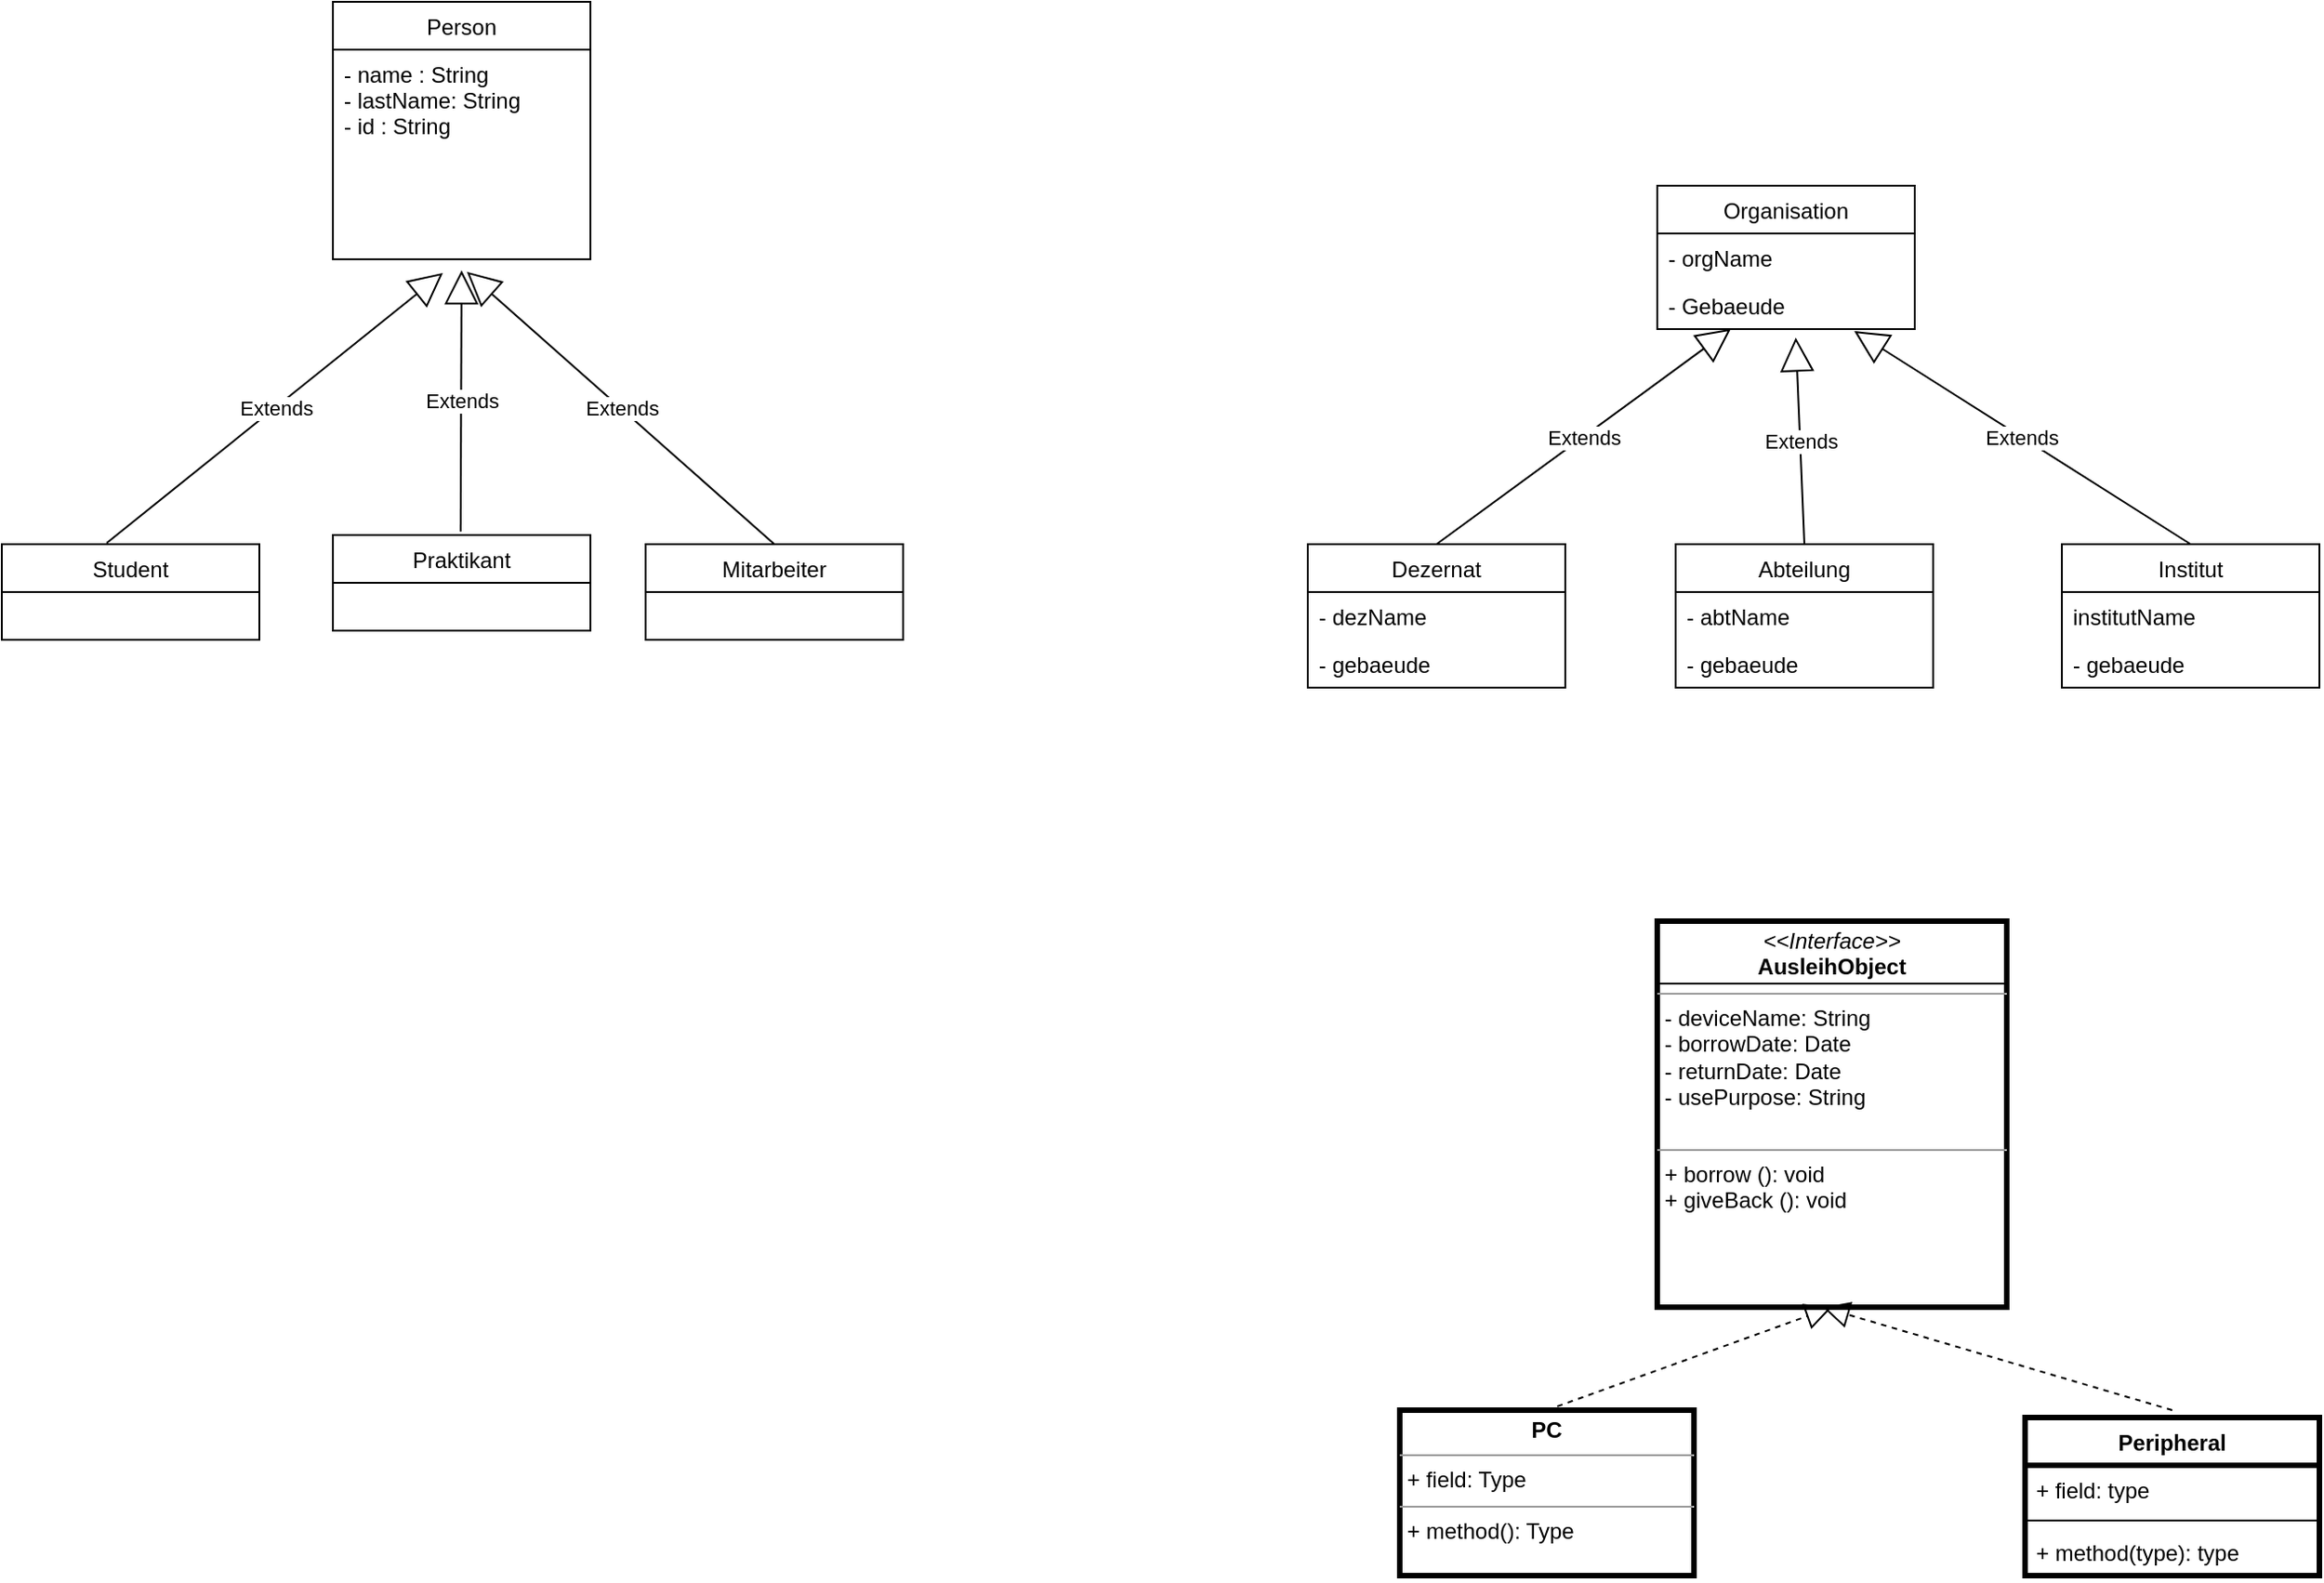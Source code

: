 <mxfile version="14.3.2" type="github">
  <diagram id="WPbqoAnaU2J0kOiB-rKB" name="Page-1">
    <mxGraphModel dx="925" dy="612" grid="1" gridSize="10" guides="1" tooltips="1" connect="1" arrows="1" fold="1" page="1" pageScale="1" pageWidth="827" pageHeight="1169" math="0" shadow="0">
      <root>
        <mxCell id="0" />
        <mxCell id="1" parent="0" />
        <mxCell id="PbquLr2xbKYXp6guB9dM-1" value="Person" style="swimlane;fontStyle=0;childLayout=stackLayout;horizontal=1;startSize=26;fillColor=none;horizontalStack=0;resizeParent=1;resizeParentMax=0;resizeLast=0;collapsible=1;marginBottom=0;" vertex="1" parent="1">
          <mxGeometry x="290" y="210" width="140" height="140" as="geometry" />
        </mxCell>
        <mxCell id="PbquLr2xbKYXp6guB9dM-2" value="- name : String&#xa;- lastName: String&#xa;- id : String&#xa;" style="text;strokeColor=none;fillColor=none;align=left;verticalAlign=top;spacingLeft=4;spacingRight=4;overflow=hidden;rotatable=0;points=[[0,0.5],[1,0.5]];portConstraint=eastwest;" vertex="1" parent="PbquLr2xbKYXp6guB9dM-1">
          <mxGeometry y="26" width="140" height="114" as="geometry" />
        </mxCell>
        <mxCell id="PbquLr2xbKYXp6guB9dM-5" value="Praktikant" style="swimlane;fontStyle=0;childLayout=stackLayout;horizontal=1;startSize=26;fillColor=none;horizontalStack=0;resizeParent=1;resizeParentMax=0;resizeLast=0;collapsible=1;marginBottom=0;" vertex="1" parent="1">
          <mxGeometry x="290" y="500" width="140" height="52" as="geometry" />
        </mxCell>
        <mxCell id="PbquLr2xbKYXp6guB9dM-9" value="Student" style="swimlane;fontStyle=0;childLayout=stackLayout;horizontal=1;startSize=26;fillColor=none;horizontalStack=0;resizeParent=1;resizeParentMax=0;resizeLast=0;collapsible=1;marginBottom=0;" vertex="1" parent="1">
          <mxGeometry x="110" y="505" width="140" height="52" as="geometry" />
        </mxCell>
        <mxCell id="PbquLr2xbKYXp6guB9dM-13" value="Mitarbeiter" style="swimlane;fontStyle=0;childLayout=stackLayout;horizontal=1;startSize=26;fillColor=none;horizontalStack=0;resizeParent=1;resizeParentMax=0;resizeLast=0;collapsible=1;marginBottom=0;" vertex="1" parent="1">
          <mxGeometry x="460" y="505" width="140" height="52" as="geometry" />
        </mxCell>
        <mxCell id="PbquLr2xbKYXp6guB9dM-17" value="Extends" style="endArrow=block;endSize=16;endFill=0;html=1;entryX=0.427;entryY=1.057;entryDx=0;entryDy=0;entryPerimeter=0;exitX=0.407;exitY=-0.012;exitDx=0;exitDy=0;exitPerimeter=0;" edge="1" parent="1" source="PbquLr2xbKYXp6guB9dM-9">
          <mxGeometry width="160" relative="1" as="geometry">
            <mxPoint x="160" y="370" as="sourcePoint" />
            <mxPoint x="349.78" y="357.482" as="targetPoint" />
          </mxGeometry>
        </mxCell>
        <mxCell id="PbquLr2xbKYXp6guB9dM-20" value="Organisation" style="swimlane;fontStyle=0;childLayout=stackLayout;horizontal=1;startSize=26;fillColor=none;horizontalStack=0;resizeParent=1;resizeParentMax=0;resizeLast=0;collapsible=1;marginBottom=0;" vertex="1" parent="1">
          <mxGeometry x="1010" y="310" width="140" height="78" as="geometry" />
        </mxCell>
        <mxCell id="PbquLr2xbKYXp6guB9dM-21" value="- orgName" style="text;strokeColor=none;fillColor=none;align=left;verticalAlign=top;spacingLeft=4;spacingRight=4;overflow=hidden;rotatable=0;points=[[0,0.5],[1,0.5]];portConstraint=eastwest;" vertex="1" parent="PbquLr2xbKYXp6guB9dM-20">
          <mxGeometry y="26" width="140" height="26" as="geometry" />
        </mxCell>
        <mxCell id="PbquLr2xbKYXp6guB9dM-22" value="- Gebaeude " style="text;strokeColor=none;fillColor=none;align=left;verticalAlign=top;spacingLeft=4;spacingRight=4;overflow=hidden;rotatable=0;points=[[0,0.5],[1,0.5]];portConstraint=eastwest;" vertex="1" parent="PbquLr2xbKYXp6guB9dM-20">
          <mxGeometry y="52" width="140" height="26" as="geometry" />
        </mxCell>
        <mxCell id="PbquLr2xbKYXp6guB9dM-24" value="Dezernat" style="swimlane;fontStyle=0;childLayout=stackLayout;horizontal=1;startSize=26;fillColor=none;horizontalStack=0;resizeParent=1;resizeParentMax=0;resizeLast=0;collapsible=1;marginBottom=0;" vertex="1" parent="1">
          <mxGeometry x="820" y="505" width="140" height="78" as="geometry" />
        </mxCell>
        <mxCell id="PbquLr2xbKYXp6guB9dM-25" value="- dezName" style="text;strokeColor=none;fillColor=none;align=left;verticalAlign=top;spacingLeft=4;spacingRight=4;overflow=hidden;rotatable=0;points=[[0,0.5],[1,0.5]];portConstraint=eastwest;" vertex="1" parent="PbquLr2xbKYXp6guB9dM-24">
          <mxGeometry y="26" width="140" height="26" as="geometry" />
        </mxCell>
        <mxCell id="PbquLr2xbKYXp6guB9dM-26" value="- gebaeude " style="text;strokeColor=none;fillColor=none;align=left;verticalAlign=top;spacingLeft=4;spacingRight=4;overflow=hidden;rotatable=0;points=[[0,0.5],[1,0.5]];portConstraint=eastwest;" vertex="1" parent="PbquLr2xbKYXp6guB9dM-24">
          <mxGeometry y="52" width="140" height="26" as="geometry" />
        </mxCell>
        <mxCell id="PbquLr2xbKYXp6guB9dM-28" value="Institut" style="swimlane;fontStyle=0;childLayout=stackLayout;horizontal=1;startSize=26;fillColor=none;horizontalStack=0;resizeParent=1;resizeParentMax=0;resizeLast=0;collapsible=1;marginBottom=0;" vertex="1" parent="1">
          <mxGeometry x="1230" y="505" width="140" height="78" as="geometry" />
        </mxCell>
        <mxCell id="PbquLr2xbKYXp6guB9dM-29" value="institutName" style="text;strokeColor=none;fillColor=none;align=left;verticalAlign=top;spacingLeft=4;spacingRight=4;overflow=hidden;rotatable=0;points=[[0,0.5],[1,0.5]];portConstraint=eastwest;" vertex="1" parent="PbquLr2xbKYXp6guB9dM-28">
          <mxGeometry y="26" width="140" height="26" as="geometry" />
        </mxCell>
        <mxCell id="PbquLr2xbKYXp6guB9dM-30" value="- gebaeude " style="text;strokeColor=none;fillColor=none;align=left;verticalAlign=top;spacingLeft=4;spacingRight=4;overflow=hidden;rotatable=0;points=[[0,0.5],[1,0.5]];portConstraint=eastwest;" vertex="1" parent="PbquLr2xbKYXp6guB9dM-28">
          <mxGeometry y="52" width="140" height="26" as="geometry" />
        </mxCell>
        <mxCell id="PbquLr2xbKYXp6guB9dM-32" value="Abteilung" style="swimlane;fontStyle=0;childLayout=stackLayout;horizontal=1;startSize=26;fillColor=none;horizontalStack=0;resizeParent=1;resizeParentMax=0;resizeLast=0;collapsible=1;marginBottom=0;" vertex="1" parent="1">
          <mxGeometry x="1020" y="505" width="140" height="78" as="geometry" />
        </mxCell>
        <mxCell id="PbquLr2xbKYXp6guB9dM-33" value="- abtName" style="text;strokeColor=none;fillColor=none;align=left;verticalAlign=top;spacingLeft=4;spacingRight=4;overflow=hidden;rotatable=0;points=[[0,0.5],[1,0.5]];portConstraint=eastwest;" vertex="1" parent="PbquLr2xbKYXp6guB9dM-32">
          <mxGeometry y="26" width="140" height="26" as="geometry" />
        </mxCell>
        <mxCell id="PbquLr2xbKYXp6guB9dM-34" value="- gebaeude " style="text;strokeColor=none;fillColor=none;align=left;verticalAlign=top;spacingLeft=4;spacingRight=4;overflow=hidden;rotatable=0;points=[[0,0.5],[1,0.5]];portConstraint=eastwest;" vertex="1" parent="PbquLr2xbKYXp6guB9dM-32">
          <mxGeometry y="52" width="140" height="26" as="geometry" />
        </mxCell>
        <mxCell id="PbquLr2xbKYXp6guB9dM-36" value="Extends" style="endArrow=block;endSize=16;endFill=0;html=1;exitX=0.5;exitY=0;exitDx=0;exitDy=0;entryX=0.52;entryY=1.031;entryDx=0;entryDy=0;entryPerimeter=0;" edge="1" parent="1" source="PbquLr2xbKYXp6guB9dM-13">
          <mxGeometry width="160" relative="1" as="geometry">
            <mxPoint x="363" y="409" as="sourcePoint" />
            <mxPoint x="362.8" y="356.806" as="targetPoint" />
          </mxGeometry>
        </mxCell>
        <mxCell id="PbquLr2xbKYXp6guB9dM-42" value="Extends" style="endArrow=block;endSize=16;endFill=0;html=1;exitX=0.496;exitY=-0.037;exitDx=0;exitDy=0;exitPerimeter=0;" edge="1" parent="1" source="PbquLr2xbKYXp6guB9dM-5">
          <mxGeometry width="160" relative="1" as="geometry">
            <mxPoint x="320" y="380" as="sourcePoint" />
            <mxPoint x="359.952" y="356.0" as="targetPoint" />
          </mxGeometry>
        </mxCell>
        <mxCell id="PbquLr2xbKYXp6guB9dM-43" value="Extends" style="endArrow=block;endSize=16;endFill=0;html=1;entryX=0.765;entryY=1.041;entryDx=0;entryDy=0;entryPerimeter=0;exitX=0.5;exitY=0;exitDx=0;exitDy=0;" edge="1" parent="1" source="PbquLr2xbKYXp6guB9dM-28" target="PbquLr2xbKYXp6guB9dM-22">
          <mxGeometry width="160" relative="1" as="geometry">
            <mxPoint x="630" y="513.752" as="sourcePoint" />
            <mxPoint x="1111.96" y="363.012" as="targetPoint" />
          </mxGeometry>
        </mxCell>
        <mxCell id="PbquLr2xbKYXp6guB9dM-44" value="Extends" style="endArrow=block;endSize=16;endFill=0;html=1;exitX=0.5;exitY=0;exitDx=0;exitDy=0;entryX=0.286;entryY=0.995;entryDx=0;entryDy=0;entryPerimeter=0;" edge="1" parent="1" source="PbquLr2xbKYXp6guB9dM-24" target="PbquLr2xbKYXp6guB9dM-22">
          <mxGeometry width="160" relative="1" as="geometry">
            <mxPoint x="993.02" y="515" as="sourcePoint" />
            <mxPoint x="1090" y="360" as="targetPoint" />
          </mxGeometry>
        </mxCell>
        <mxCell id="PbquLr2xbKYXp6guB9dM-45" value="Extends" style="endArrow=block;endSize=16;endFill=0;html=1;exitX=0.5;exitY=0;exitDx=0;exitDy=0;entryX=0.538;entryY=1.176;entryDx=0;entryDy=0;entryPerimeter=0;" edge="1" parent="1" source="PbquLr2xbKYXp6guB9dM-32" target="PbquLr2xbKYXp6guB9dM-22">
          <mxGeometry width="160" relative="1" as="geometry">
            <mxPoint x="822.46" y="506.152" as="sourcePoint" />
            <mxPoint x="1100.06" y="366.002" as="targetPoint" />
          </mxGeometry>
        </mxCell>
        <mxCell id="PbquLr2xbKYXp6guB9dM-66" value="&lt;p style=&quot;margin: 0px ; margin-top: 4px ; text-align: center&quot;&gt;&lt;i&gt;&amp;lt;&amp;lt;Interface&amp;gt;&amp;gt;&lt;/i&gt;&lt;br&gt;&lt;b&gt;AusleihObject&lt;/b&gt;&lt;/p&gt;&lt;hr size=&quot;1&quot;&gt;&lt;p style=&quot;margin: 0px ; margin-left: 4px&quot;&gt;- deviceName: String&lt;/p&gt;&lt;p style=&quot;margin: 0px ; margin-left: 4px&quot;&gt;- borrowDate: Date&lt;/p&gt;&lt;p style=&quot;margin: 0px ; margin-left: 4px&quot;&gt;- returnDate: Date&lt;/p&gt;&lt;p style=&quot;margin: 0px ; margin-left: 4px&quot;&gt;- usePurpose: String&lt;/p&gt;&lt;p style=&quot;margin: 0px ; margin-left: 4px&quot;&gt;&lt;br&gt;&lt;/p&gt;&lt;hr size=&quot;1&quot;&gt;&lt;p style=&quot;margin: 0px ; margin-left: 4px&quot;&gt;+ borrow (): void&lt;br&gt;+ giveBack (): void&lt;/p&gt;" style="verticalAlign=top;align=left;overflow=fill;fontSize=12;fontFamily=Helvetica;html=1;rounded=0;shadow=0;glass=0;strokeWidth=3;" vertex="1" parent="1">
          <mxGeometry x="1010" y="710" width="190" height="210" as="geometry" />
        </mxCell>
        <mxCell id="PbquLr2xbKYXp6guB9dM-67" value="&lt;p style=&quot;margin: 0px ; margin-top: 4px ; text-align: center&quot;&gt;&lt;b&gt;PC&lt;/b&gt;&lt;/p&gt;&lt;hr size=&quot;1&quot;&gt;&lt;p style=&quot;margin: 0px ; margin-left: 4px&quot;&gt;+ field: Type&lt;/p&gt;&lt;hr size=&quot;1&quot;&gt;&lt;p style=&quot;margin: 0px ; margin-left: 4px&quot;&gt;+ method(): Type&lt;/p&gt;" style="verticalAlign=top;align=left;overflow=fill;fontSize=12;fontFamily=Helvetica;html=1;rounded=0;shadow=0;glass=0;strokeWidth=3;" vertex="1" parent="1">
          <mxGeometry x="870" y="976" width="160" height="90" as="geometry" />
        </mxCell>
        <mxCell id="PbquLr2xbKYXp6guB9dM-68" value="" style="line;strokeWidth=1;fillColor=none;align=left;verticalAlign=middle;spacingTop=-1;spacingLeft=3;spacingRight=3;rotatable=0;labelPosition=right;points=[];portConstraint=eastwest;rounded=0;shadow=0;glass=0;" vertex="1" parent="1">
          <mxGeometry x="1010" y="740" width="190" height="8" as="geometry" />
        </mxCell>
        <mxCell id="PbquLr2xbKYXp6guB9dM-69" value="" style="endArrow=block;dashed=1;endFill=0;endSize=12;html=1;exitX=0.5;exitY=0;exitDx=0;exitDy=0;entryX=0.5;entryY=1;entryDx=0;entryDy=0;" edge="1" parent="1" source="PbquLr2xbKYXp6guB9dM-67" target="PbquLr2xbKYXp6guB9dM-66">
          <mxGeometry width="160" relative="1" as="geometry">
            <mxPoint x="970" y="930" as="sourcePoint" />
            <mxPoint x="1130" y="930" as="targetPoint" />
          </mxGeometry>
        </mxCell>
        <mxCell id="PbquLr2xbKYXp6guB9dM-70" value="" style="endArrow=block;dashed=1;endFill=0;endSize=12;html=1;exitX=0.5;exitY=0;exitDx=0;exitDy=0;" edge="1" parent="1">
          <mxGeometry width="160" relative="1" as="geometry">
            <mxPoint x="1290" y="976" as="sourcePoint" />
            <mxPoint x="1100" y="920" as="targetPoint" />
          </mxGeometry>
        </mxCell>
        <mxCell id="PbquLr2xbKYXp6guB9dM-71" value="Peripheral" style="swimlane;fontStyle=1;align=center;verticalAlign=top;childLayout=stackLayout;horizontal=1;startSize=26;horizontalStack=0;resizeParent=1;resizeParentMax=0;resizeLast=0;collapsible=1;marginBottom=0;rounded=0;shadow=0;glass=0;strokeWidth=3;" vertex="1" parent="1">
          <mxGeometry x="1210" y="980" width="160" height="86" as="geometry" />
        </mxCell>
        <mxCell id="PbquLr2xbKYXp6guB9dM-72" value="+ field: type" style="text;strokeColor=none;fillColor=none;align=left;verticalAlign=top;spacingLeft=4;spacingRight=4;overflow=hidden;rotatable=0;points=[[0,0.5],[1,0.5]];portConstraint=eastwest;" vertex="1" parent="PbquLr2xbKYXp6guB9dM-71">
          <mxGeometry y="26" width="160" height="26" as="geometry" />
        </mxCell>
        <mxCell id="PbquLr2xbKYXp6guB9dM-73" value="" style="line;strokeWidth=1;fillColor=none;align=left;verticalAlign=middle;spacingTop=-1;spacingLeft=3;spacingRight=3;rotatable=0;labelPosition=right;points=[];portConstraint=eastwest;" vertex="1" parent="PbquLr2xbKYXp6guB9dM-71">
          <mxGeometry y="52" width="160" height="8" as="geometry" />
        </mxCell>
        <mxCell id="PbquLr2xbKYXp6guB9dM-74" value="+ method(type): type" style="text;strokeColor=none;fillColor=none;align=left;verticalAlign=top;spacingLeft=4;spacingRight=4;overflow=hidden;rotatable=0;points=[[0,0.5],[1,0.5]];portConstraint=eastwest;" vertex="1" parent="PbquLr2xbKYXp6guB9dM-71">
          <mxGeometry y="60" width="160" height="26" as="geometry" />
        </mxCell>
      </root>
    </mxGraphModel>
  </diagram>
</mxfile>
